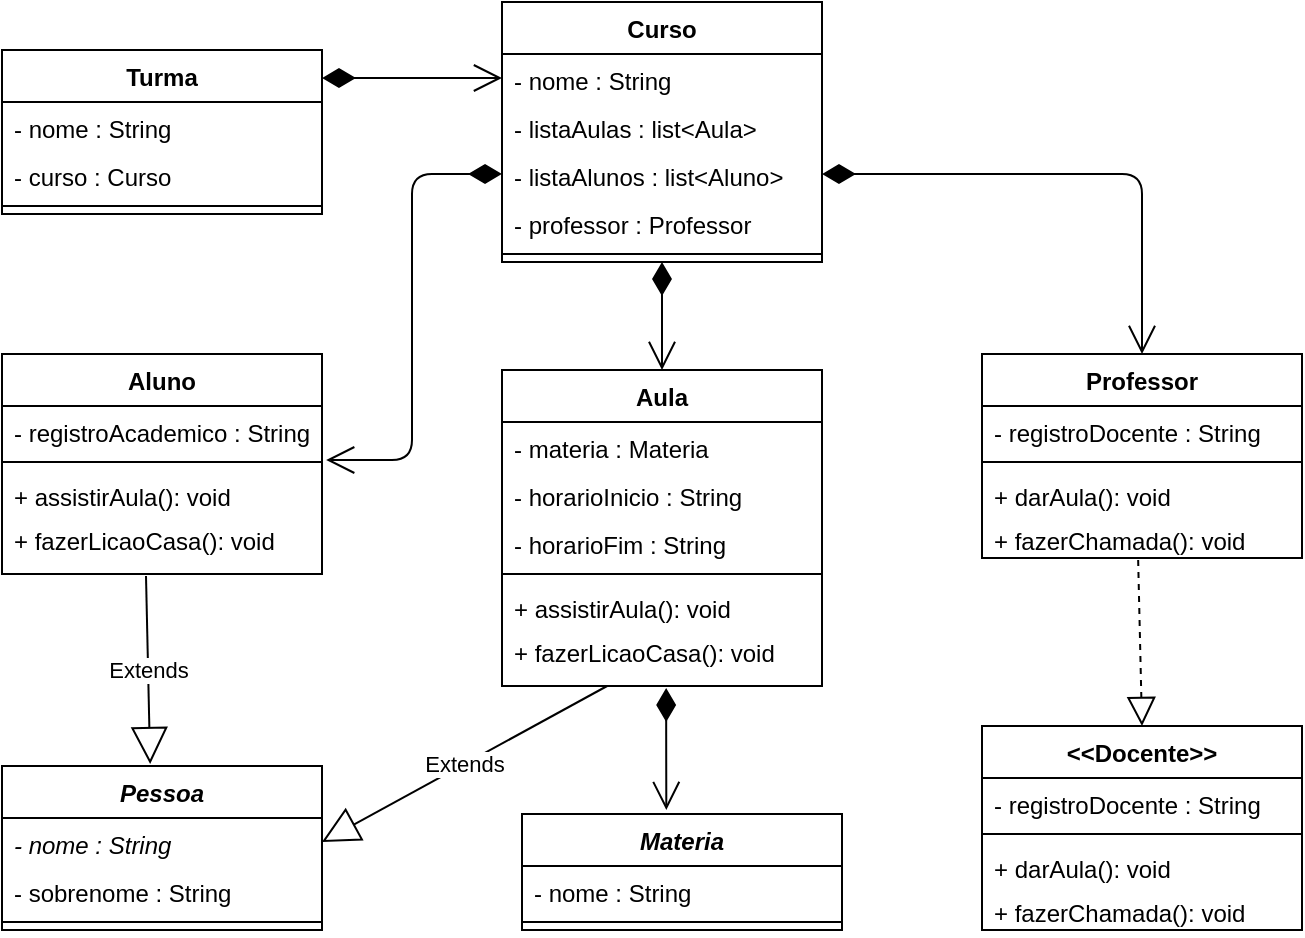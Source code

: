 <mxfile version="13.6.6" type="device"><diagram id="aBLnvHHOu77cB-Ppy9Iq" name="Page-1"><mxGraphModel dx="828" dy="1652" grid="1" gridSize="10" guides="1" tooltips="1" connect="1" arrows="1" fold="1" page="1" pageScale="1" pageWidth="827" pageHeight="1169" math="0" shadow="0"><root><mxCell id="0"/><mxCell id="1" parent="0"/><mxCell id="QdhpOE0VRcFPDTs3WiqI-6" value="Curso" style="swimlane;fontStyle=1;align=center;verticalAlign=top;childLayout=stackLayout;horizontal=1;startSize=26;horizontalStack=0;resizeParent=1;resizeParentMax=0;resizeLast=0;collapsible=1;marginBottom=0;" vertex="1" parent="1"><mxGeometry x="390" y="-224" width="160" height="130" as="geometry"/></mxCell><mxCell id="QdhpOE0VRcFPDTs3WiqI-7" value="- nome : String " style="text;strokeColor=none;fillColor=none;align=left;verticalAlign=top;spacingLeft=4;spacingRight=4;overflow=hidden;rotatable=0;points=[[0,0.5],[1,0.5]];portConstraint=eastwest;" vertex="1" parent="QdhpOE0VRcFPDTs3WiqI-6"><mxGeometry y="26" width="160" height="24" as="geometry"/></mxCell><mxCell id="QdhpOE0VRcFPDTs3WiqI-12" value="- listaAulas : list&lt;Aula&gt; " style="text;strokeColor=none;fillColor=none;align=left;verticalAlign=top;spacingLeft=4;spacingRight=4;overflow=hidden;rotatable=0;points=[[0,0.5],[1,0.5]];portConstraint=eastwest;" vertex="1" parent="QdhpOE0VRcFPDTs3WiqI-6"><mxGeometry y="50" width="160" height="24" as="geometry"/></mxCell><mxCell id="QdhpOE0VRcFPDTs3WiqI-13" value="- listaAlunos : list&lt;Aluno&gt; " style="text;strokeColor=none;fillColor=none;align=left;verticalAlign=top;spacingLeft=4;spacingRight=4;overflow=hidden;rotatable=0;points=[[0,0.5],[1,0.5]];portConstraint=eastwest;" vertex="1" parent="QdhpOE0VRcFPDTs3WiqI-6"><mxGeometry y="74" width="160" height="24" as="geometry"/></mxCell><mxCell id="QdhpOE0VRcFPDTs3WiqI-14" value="- professor : Professor " style="text;strokeColor=none;fillColor=none;align=left;verticalAlign=top;spacingLeft=4;spacingRight=4;overflow=hidden;rotatable=0;points=[[0,0.5],[1,0.5]];portConstraint=eastwest;" vertex="1" parent="QdhpOE0VRcFPDTs3WiqI-6"><mxGeometry y="98" width="160" height="24" as="geometry"/></mxCell><mxCell id="QdhpOE0VRcFPDTs3WiqI-8" value="" style="line;strokeWidth=1;fillColor=none;align=left;verticalAlign=middle;spacingTop=-1;spacingLeft=3;spacingRight=3;rotatable=0;labelPosition=right;points=[];portConstraint=eastwest;" vertex="1" parent="QdhpOE0VRcFPDTs3WiqI-6"><mxGeometry y="122" width="160" height="8" as="geometry"/></mxCell><mxCell id="QdhpOE0VRcFPDTs3WiqI-15" value="Professor" style="swimlane;fontStyle=1;align=center;verticalAlign=top;childLayout=stackLayout;horizontal=1;startSize=26;horizontalStack=0;resizeParent=1;resizeParentMax=0;resizeLast=0;collapsible=1;marginBottom=0;" vertex="1" parent="1"><mxGeometry x="630" y="-48" width="160" height="102" as="geometry"/></mxCell><mxCell id="QdhpOE0VRcFPDTs3WiqI-20" value="- registroDocente : String&#10; " style="text;strokeColor=none;fillColor=none;align=left;verticalAlign=top;spacingLeft=4;spacingRight=4;overflow=hidden;rotatable=0;points=[[0,0.5],[1,0.5]];portConstraint=eastwest;" vertex="1" parent="QdhpOE0VRcFPDTs3WiqI-15"><mxGeometry y="26" width="160" height="24" as="geometry"/></mxCell><mxCell id="QdhpOE0VRcFPDTs3WiqI-17" value="" style="line;strokeWidth=1;fillColor=none;align=left;verticalAlign=middle;spacingTop=-1;spacingLeft=3;spacingRight=3;rotatable=0;labelPosition=right;points=[];portConstraint=eastwest;" vertex="1" parent="QdhpOE0VRcFPDTs3WiqI-15"><mxGeometry y="50" width="160" height="8" as="geometry"/></mxCell><mxCell id="QdhpOE0VRcFPDTs3WiqI-18" value="+ darAula(): void" style="text;strokeColor=none;fillColor=none;align=left;verticalAlign=top;spacingLeft=4;spacingRight=4;overflow=hidden;rotatable=0;points=[[0,0.5],[1,0.5]];portConstraint=eastwest;" vertex="1" parent="QdhpOE0VRcFPDTs3WiqI-15"><mxGeometry y="58" width="160" height="22" as="geometry"/></mxCell><mxCell id="QdhpOE0VRcFPDTs3WiqI-21" value="+ fazerChamada(): void" style="text;strokeColor=none;fillColor=none;align=left;verticalAlign=top;spacingLeft=4;spacingRight=4;overflow=hidden;rotatable=0;points=[[0,0.5],[1,0.5]];portConstraint=eastwest;" vertex="1" parent="QdhpOE0VRcFPDTs3WiqI-15"><mxGeometry y="80" width="160" height="22" as="geometry"/></mxCell><mxCell id="QdhpOE0VRcFPDTs3WiqI-1" value="Aluno" style="swimlane;fontStyle=1;align=center;verticalAlign=top;childLayout=stackLayout;horizontal=1;startSize=26;horizontalStack=0;resizeParent=1;resizeParentMax=0;resizeLast=0;collapsible=1;marginBottom=0;" vertex="1" parent="1"><mxGeometry x="140" y="-48" width="160" height="110" as="geometry"/></mxCell><mxCell id="QdhpOE0VRcFPDTs3WiqI-2" value="- registroAcademico : String " style="text;strokeColor=none;fillColor=none;align=left;verticalAlign=top;spacingLeft=4;spacingRight=4;overflow=hidden;rotatable=0;points=[[0,0.5],[1,0.5]];portConstraint=eastwest;" vertex="1" parent="QdhpOE0VRcFPDTs3WiqI-1"><mxGeometry y="26" width="160" height="24" as="geometry"/></mxCell><mxCell id="QdhpOE0VRcFPDTs3WiqI-3" value="" style="line;strokeWidth=1;fillColor=none;align=left;verticalAlign=middle;spacingTop=-1;spacingLeft=3;spacingRight=3;rotatable=0;labelPosition=right;points=[];portConstraint=eastwest;" vertex="1" parent="QdhpOE0VRcFPDTs3WiqI-1"><mxGeometry y="50" width="160" height="8" as="geometry"/></mxCell><mxCell id="QdhpOE0VRcFPDTs3WiqI-4" value="+ assistirAula(): void" style="text;strokeColor=none;fillColor=none;align=left;verticalAlign=top;spacingLeft=4;spacingRight=4;overflow=hidden;rotatable=0;points=[[0,0.5],[1,0.5]];portConstraint=eastwest;" vertex="1" parent="QdhpOE0VRcFPDTs3WiqI-1"><mxGeometry y="58" width="160" height="22" as="geometry"/></mxCell><mxCell id="QdhpOE0VRcFPDTs3WiqI-5" value="+ fazerLicaoCasa(): void" style="text;strokeColor=none;fillColor=none;align=left;verticalAlign=top;spacingLeft=4;spacingRight=4;overflow=hidden;rotatable=0;points=[[0,0.5],[1,0.5]];portConstraint=eastwest;" vertex="1" parent="QdhpOE0VRcFPDTs3WiqI-1"><mxGeometry y="80" width="160" height="30" as="geometry"/></mxCell><mxCell id="QdhpOE0VRcFPDTs3WiqI-65" value="" style="endArrow=open;html=1;endSize=12;startArrow=diamondThin;startSize=14;startFill=1;edgeStyle=orthogonalEdgeStyle;align=left;verticalAlign=bottom;exitX=0;exitY=0.5;exitDx=0;exitDy=0;entryX=1.013;entryY=1.125;entryDx=0;entryDy=0;entryPerimeter=0;" edge="1" parent="1" source="QdhpOE0VRcFPDTs3WiqI-13" target="QdhpOE0VRcFPDTs3WiqI-2"><mxGeometry x="-0.61" y="-12" relative="1" as="geometry"><mxPoint x="190" y="-80" as="sourcePoint"/><mxPoint x="350" y="-80" as="targetPoint"/><mxPoint x="12" y="-12" as="offset"/></mxGeometry></mxCell><mxCell id="QdhpOE0VRcFPDTs3WiqI-68" value="" style="endArrow=open;html=1;endSize=12;startArrow=diamondThin;startSize=14;startFill=1;edgeStyle=orthogonalEdgeStyle;align=left;verticalAlign=bottom;exitX=1;exitY=0.5;exitDx=0;exitDy=0;entryX=0.5;entryY=0;entryDx=0;entryDy=0;" edge="1" parent="1" source="QdhpOE0VRcFPDTs3WiqI-13" target="QdhpOE0VRcFPDTs3WiqI-15"><mxGeometry x="-0.84" y="22" relative="1" as="geometry"><mxPoint x="620" y="-130" as="sourcePoint"/><mxPoint x="780" y="-130" as="targetPoint"/><mxPoint as="offset"/></mxGeometry></mxCell><mxCell id="QdhpOE0VRcFPDTs3WiqI-22" value="Aula" style="swimlane;fontStyle=1;align=center;verticalAlign=top;childLayout=stackLayout;horizontal=1;startSize=26;horizontalStack=0;resizeParent=1;resizeParentMax=0;resizeLast=0;collapsible=1;marginBottom=0;" vertex="1" parent="1"><mxGeometry x="390" y="-40" width="160" height="158" as="geometry"/></mxCell><mxCell id="QdhpOE0VRcFPDTs3WiqI-23" value="- materia : Materia" style="text;strokeColor=none;fillColor=none;align=left;verticalAlign=top;spacingLeft=4;spacingRight=4;overflow=hidden;rotatable=0;points=[[0,0.5],[1,0.5]];portConstraint=eastwest;" vertex="1" parent="QdhpOE0VRcFPDTs3WiqI-22"><mxGeometry y="26" width="160" height="24" as="geometry"/></mxCell><mxCell id="QdhpOE0VRcFPDTs3WiqI-27" value="- horarioInicio : String " style="text;strokeColor=none;fillColor=none;align=left;verticalAlign=top;spacingLeft=4;spacingRight=4;overflow=hidden;rotatable=0;points=[[0,0.5],[1,0.5]];portConstraint=eastwest;" vertex="1" parent="QdhpOE0VRcFPDTs3WiqI-22"><mxGeometry y="50" width="160" height="24" as="geometry"/></mxCell><mxCell id="QdhpOE0VRcFPDTs3WiqI-28" value="- horarioFim : String " style="text;strokeColor=none;fillColor=none;align=left;verticalAlign=top;spacingLeft=4;spacingRight=4;overflow=hidden;rotatable=0;points=[[0,0.5],[1,0.5]];portConstraint=eastwest;" vertex="1" parent="QdhpOE0VRcFPDTs3WiqI-22"><mxGeometry y="74" width="160" height="24" as="geometry"/></mxCell><mxCell id="QdhpOE0VRcFPDTs3WiqI-24" value="" style="line;strokeWidth=1;fillColor=none;align=left;verticalAlign=middle;spacingTop=-1;spacingLeft=3;spacingRight=3;rotatable=0;labelPosition=right;points=[];portConstraint=eastwest;" vertex="1" parent="QdhpOE0VRcFPDTs3WiqI-22"><mxGeometry y="98" width="160" height="8" as="geometry"/></mxCell><mxCell id="QdhpOE0VRcFPDTs3WiqI-25" value="+ assistirAula(): void" style="text;strokeColor=none;fillColor=none;align=left;verticalAlign=top;spacingLeft=4;spacingRight=4;overflow=hidden;rotatable=0;points=[[0,0.5],[1,0.5]];portConstraint=eastwest;" vertex="1" parent="QdhpOE0VRcFPDTs3WiqI-22"><mxGeometry y="106" width="160" height="22" as="geometry"/></mxCell><mxCell id="QdhpOE0VRcFPDTs3WiqI-26" value="+ fazerLicaoCasa(): void" style="text;strokeColor=none;fillColor=none;align=left;verticalAlign=top;spacingLeft=4;spacingRight=4;overflow=hidden;rotatable=0;points=[[0,0.5],[1,0.5]];portConstraint=eastwest;" vertex="1" parent="QdhpOE0VRcFPDTs3WiqI-22"><mxGeometry y="128" width="160" height="30" as="geometry"/></mxCell><mxCell id="QdhpOE0VRcFPDTs3WiqI-69" value="" style="endArrow=open;html=1;endSize=12;startArrow=diamondThin;startSize=14;startFill=1;edgeStyle=orthogonalEdgeStyle;align=left;verticalAlign=bottom;exitX=0.5;exitY=1;exitDx=0;exitDy=0;entryX=0.5;entryY=0;entryDx=0;entryDy=0;" edge="1" parent="1" source="QdhpOE0VRcFPDTs3WiqI-6" target="QdhpOE0VRcFPDTs3WiqI-22"><mxGeometry x="0.259" y="30" relative="1" as="geometry"><mxPoint x="410" y="-60" as="sourcePoint"/><mxPoint x="570" y="-60" as="targetPoint"/><mxPoint as="offset"/></mxGeometry></mxCell><mxCell id="QdhpOE0VRcFPDTs3WiqI-72" value="Extends" style="endArrow=block;endSize=16;endFill=0;html=1;entryX=1;entryY=0.5;entryDx=0;entryDy=0;" edge="1" parent="1" source="QdhpOE0VRcFPDTs3WiqI-26" target="QdhpOE0VRcFPDTs3WiqI-46"><mxGeometry width="160" relative="1" as="geometry"><mxPoint x="290" y="290" as="sourcePoint"/><mxPoint x="450" y="290" as="targetPoint"/></mxGeometry></mxCell><mxCell id="QdhpOE0VRcFPDTs3WiqI-73" value="" style="endArrow=block;dashed=1;endFill=0;endSize=12;html=1;exitX=0.488;exitY=1.045;exitDx=0;exitDy=0;exitPerimeter=0;entryX=0.5;entryY=0;entryDx=0;entryDy=0;" edge="1" parent="1" source="QdhpOE0VRcFPDTs3WiqI-21" target="QdhpOE0VRcFPDTs3WiqI-55"><mxGeometry width="160" relative="1" as="geometry"><mxPoint x="570" y="280" as="sourcePoint"/><mxPoint x="730" y="280" as="targetPoint"/></mxGeometry></mxCell><mxCell id="QdhpOE0VRcFPDTs3WiqI-55" value="&lt;&lt;Docente&gt;&gt;" style="swimlane;fontStyle=1;align=center;verticalAlign=top;childLayout=stackLayout;horizontal=1;startSize=26;horizontalStack=0;resizeParent=1;resizeParentMax=0;resizeLast=0;collapsible=1;marginBottom=0;" vertex="1" parent="1"><mxGeometry x="630" y="138" width="160" height="102" as="geometry"/></mxCell><mxCell id="QdhpOE0VRcFPDTs3WiqI-57" value="- registroDocente : String&#10; " style="text;strokeColor=none;fillColor=none;align=left;verticalAlign=top;spacingLeft=4;spacingRight=4;overflow=hidden;rotatable=0;points=[[0,0.5],[1,0.5]];portConstraint=eastwest;" vertex="1" parent="QdhpOE0VRcFPDTs3WiqI-55"><mxGeometry y="26" width="160" height="24" as="geometry"/></mxCell><mxCell id="QdhpOE0VRcFPDTs3WiqI-58" value="" style="line;strokeWidth=1;fillColor=none;align=left;verticalAlign=middle;spacingTop=-1;spacingLeft=3;spacingRight=3;rotatable=0;labelPosition=right;points=[];portConstraint=eastwest;" vertex="1" parent="QdhpOE0VRcFPDTs3WiqI-55"><mxGeometry y="50" width="160" height="8" as="geometry"/></mxCell><mxCell id="QdhpOE0VRcFPDTs3WiqI-59" value="+ darAula(): void" style="text;strokeColor=none;fillColor=none;align=left;verticalAlign=top;spacingLeft=4;spacingRight=4;overflow=hidden;rotatable=0;points=[[0,0.5],[1,0.5]];portConstraint=eastwest;" vertex="1" parent="QdhpOE0VRcFPDTs3WiqI-55"><mxGeometry y="58" width="160" height="22" as="geometry"/></mxCell><mxCell id="QdhpOE0VRcFPDTs3WiqI-60" value="+ fazerChamada(): void" style="text;strokeColor=none;fillColor=none;align=left;verticalAlign=top;spacingLeft=4;spacingRight=4;overflow=hidden;rotatable=0;points=[[0,0.5],[1,0.5]];portConstraint=eastwest;" vertex="1" parent="QdhpOE0VRcFPDTs3WiqI-55"><mxGeometry y="80" width="160" height="22" as="geometry"/></mxCell><mxCell id="QdhpOE0VRcFPDTs3WiqI-45" value="Pessoa" style="swimlane;fontStyle=3;align=center;verticalAlign=top;childLayout=stackLayout;horizontal=1;startSize=26;horizontalStack=0;resizeParent=1;resizeParentMax=0;resizeLast=0;collapsible=1;marginBottom=0;" vertex="1" parent="1"><mxGeometry x="140" y="158" width="160" height="82" as="geometry"/></mxCell><mxCell id="QdhpOE0VRcFPDTs3WiqI-46" value="- nome : String&#10; " style="text;strokeColor=none;fillColor=none;align=left;verticalAlign=top;spacingLeft=4;spacingRight=4;overflow=hidden;rotatable=0;points=[[0,0.5],[1,0.5]];portConstraint=eastwest;fontStyle=2" vertex="1" parent="QdhpOE0VRcFPDTs3WiqI-45"><mxGeometry y="26" width="160" height="24" as="geometry"/></mxCell><mxCell id="QdhpOE0VRcFPDTs3WiqI-62" value="- sobrenome : String&#10; " style="text;strokeColor=none;fillColor=none;align=left;verticalAlign=top;spacingLeft=4;spacingRight=4;overflow=hidden;rotatable=0;points=[[0,0.5],[1,0.5]];portConstraint=eastwest;" vertex="1" parent="QdhpOE0VRcFPDTs3WiqI-45"><mxGeometry y="50" width="160" height="24" as="geometry"/></mxCell><mxCell id="QdhpOE0VRcFPDTs3WiqI-48" value="" style="line;strokeWidth=1;fillColor=none;align=left;verticalAlign=middle;spacingTop=-1;spacingLeft=3;spacingRight=3;rotatable=0;labelPosition=right;points=[];portConstraint=eastwest;" vertex="1" parent="QdhpOE0VRcFPDTs3WiqI-45"><mxGeometry y="74" width="160" height="8" as="geometry"/></mxCell><mxCell id="QdhpOE0VRcFPDTs3WiqI-75" value="Extends" style="endArrow=block;endSize=16;endFill=0;html=1;exitX=0.45;exitY=1.033;exitDx=0;exitDy=0;exitPerimeter=0;entryX=0.463;entryY=-0.012;entryDx=0;entryDy=0;entryPerimeter=0;" edge="1" parent="1" source="QdhpOE0VRcFPDTs3WiqI-5" target="QdhpOE0VRcFPDTs3WiqI-45"><mxGeometry width="160" relative="1" as="geometry"><mxPoint x="190" y="90" as="sourcePoint"/><mxPoint x="350" y="90" as="targetPoint"/></mxGeometry></mxCell><mxCell id="QdhpOE0VRcFPDTs3WiqI-36" value="Materia" style="swimlane;fontStyle=3;align=center;verticalAlign=top;childLayout=stackLayout;horizontal=1;startSize=26;horizontalStack=0;resizeParent=1;resizeParentMax=0;resizeLast=0;collapsible=1;marginBottom=0;" vertex="1" parent="1"><mxGeometry x="400" y="182" width="160" height="58" as="geometry"/></mxCell><mxCell id="QdhpOE0VRcFPDTs3WiqI-37" value="- nome : String " style="text;strokeColor=none;fillColor=none;align=left;verticalAlign=top;spacingLeft=4;spacingRight=4;overflow=hidden;rotatable=0;points=[[0,0.5],[1,0.5]];portConstraint=eastwest;" vertex="1" parent="QdhpOE0VRcFPDTs3WiqI-36"><mxGeometry y="26" width="160" height="24" as="geometry"/></mxCell><mxCell id="QdhpOE0VRcFPDTs3WiqI-40" value="" style="line;strokeWidth=1;fillColor=none;align=left;verticalAlign=middle;spacingTop=-1;spacingLeft=3;spacingRight=3;rotatable=0;labelPosition=right;points=[];portConstraint=eastwest;" vertex="1" parent="QdhpOE0VRcFPDTs3WiqI-36"><mxGeometry y="50" width="160" height="8" as="geometry"/></mxCell><mxCell id="QdhpOE0VRcFPDTs3WiqI-76" value="" style="endArrow=open;html=1;endSize=12;startArrow=diamondThin;startSize=14;startFill=1;edgeStyle=orthogonalEdgeStyle;align=left;verticalAlign=bottom;exitX=0.513;exitY=1.033;exitDx=0;exitDy=0;exitPerimeter=0;entryX=0.451;entryY=-0.034;entryDx=0;entryDy=0;entryPerimeter=0;" edge="1" parent="1" source="QdhpOE0VRcFPDTs3WiqI-26" target="QdhpOE0VRcFPDTs3WiqI-36"><mxGeometry x="-0.425" y="18" relative="1" as="geometry"><mxPoint x="414" y="158" as="sourcePoint"/><mxPoint x="574" y="158" as="targetPoint"/><mxPoint as="offset"/></mxGeometry></mxCell><mxCell id="QdhpOE0VRcFPDTs3WiqI-77" value="" style="endArrow=open;html=1;endSize=12;startArrow=diamondThin;startSize=14;startFill=1;edgeStyle=orthogonalEdgeStyle;align=left;verticalAlign=bottom;entryX=0;entryY=0.5;entryDx=0;entryDy=0;exitX=1;exitY=0.171;exitDx=0;exitDy=0;exitPerimeter=0;" edge="1" parent="1" source="QdhpOE0VRcFPDTs3WiqI-29" target="QdhpOE0VRcFPDTs3WiqI-7"><mxGeometry x="-0.762" y="34" relative="1" as="geometry"><mxPoint x="220" y="-240" as="sourcePoint"/><mxPoint x="380" y="-240" as="targetPoint"/><mxPoint x="-22" y="8" as="offset"/></mxGeometry></mxCell><mxCell id="QdhpOE0VRcFPDTs3WiqI-29" value="Turma" style="swimlane;fontStyle=1;align=center;verticalAlign=top;childLayout=stackLayout;horizontal=1;startSize=26;horizontalStack=0;resizeParent=1;resizeParentMax=0;resizeLast=0;collapsible=1;marginBottom=0;" vertex="1" parent="1"><mxGeometry x="140" y="-200" width="160" height="82" as="geometry"/></mxCell><mxCell id="QdhpOE0VRcFPDTs3WiqI-30" value="- nome : String " style="text;strokeColor=none;fillColor=none;align=left;verticalAlign=top;spacingLeft=4;spacingRight=4;overflow=hidden;rotatable=0;points=[[0,0.5],[1,0.5]];portConstraint=eastwest;" vertex="1" parent="QdhpOE0VRcFPDTs3WiqI-29"><mxGeometry y="26" width="160" height="24" as="geometry"/></mxCell><mxCell id="QdhpOE0VRcFPDTs3WiqI-31" value="- curso : Curso" style="text;strokeColor=none;fillColor=none;align=left;verticalAlign=top;spacingLeft=4;spacingRight=4;overflow=hidden;rotatable=0;points=[[0,0.5],[1,0.5]];portConstraint=eastwest;" vertex="1" parent="QdhpOE0VRcFPDTs3WiqI-29"><mxGeometry y="50" width="160" height="24" as="geometry"/></mxCell><mxCell id="QdhpOE0VRcFPDTs3WiqI-33" value="" style="line;strokeWidth=1;fillColor=none;align=left;verticalAlign=middle;spacingTop=-1;spacingLeft=3;spacingRight=3;rotatable=0;labelPosition=right;points=[];portConstraint=eastwest;" vertex="1" parent="QdhpOE0VRcFPDTs3WiqI-29"><mxGeometry y="74" width="160" height="8" as="geometry"/></mxCell></root></mxGraphModel></diagram></mxfile>